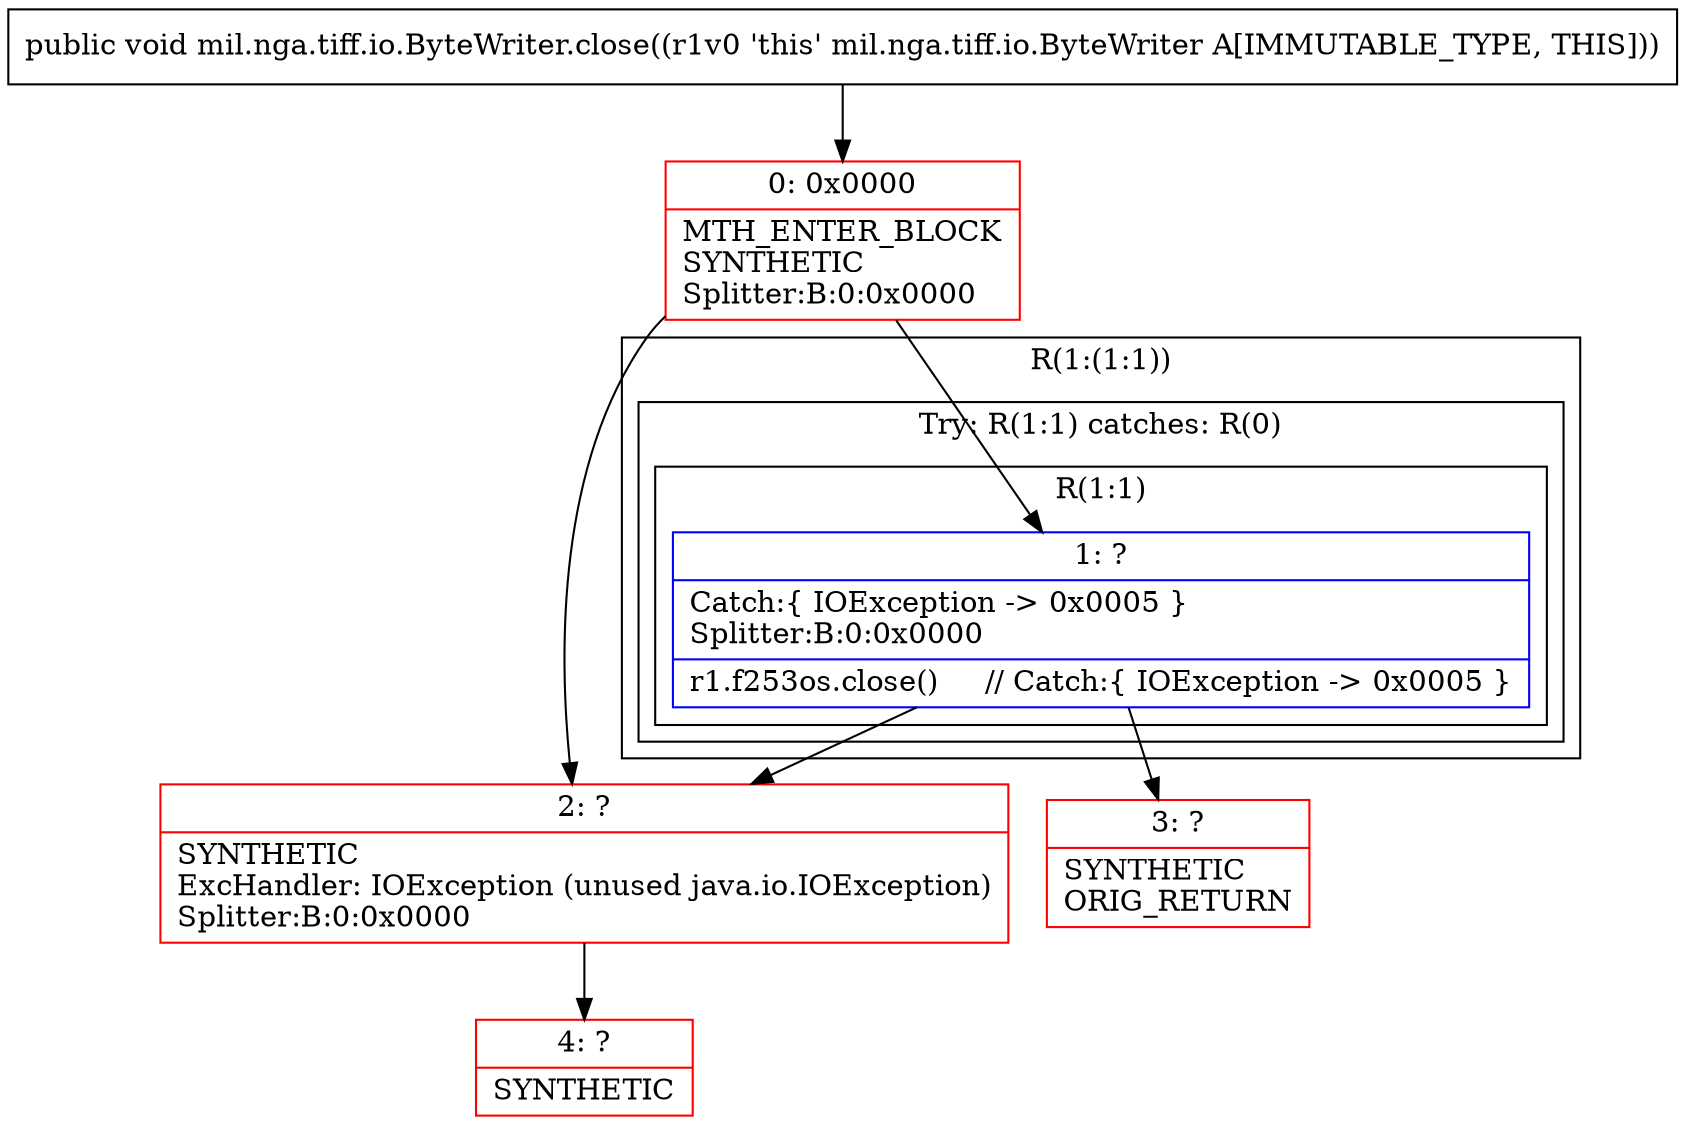 digraph "CFG formil.nga.tiff.io.ByteWriter.close()V" {
subgraph cluster_Region_907137224 {
label = "R(1:(1:1))";
node [shape=record,color=blue];
subgraph cluster_TryCatchRegion_487003487 {
label = "Try: R(1:1) catches: R(0)";
node [shape=record,color=blue];
subgraph cluster_Region_1644790331 {
label = "R(1:1)";
node [shape=record,color=blue];
Node_1 [shape=record,label="{1\:\ ?|Catch:\{ IOException \-\> 0x0005 \}\lSplitter:B:0:0x0000\l|r1.f253os.close()     \/\/ Catch:\{ IOException \-\> 0x0005 \}\l}"];
}
subgraph cluster_Region_526930397 {
label = "R(0) | ExcHandler: IOException (unused java.io.IOException)\l";
node [shape=record,color=blue];
}
}
}
subgraph cluster_Region_526930397 {
label = "R(0) | ExcHandler: IOException (unused java.io.IOException)\l";
node [shape=record,color=blue];
}
Node_0 [shape=record,color=red,label="{0\:\ 0x0000|MTH_ENTER_BLOCK\lSYNTHETIC\lSplitter:B:0:0x0000\l}"];
Node_2 [shape=record,color=red,label="{2\:\ ?|SYNTHETIC\lExcHandler: IOException (unused java.io.IOException)\lSplitter:B:0:0x0000\l}"];
Node_3 [shape=record,color=red,label="{3\:\ ?|SYNTHETIC\lORIG_RETURN\l}"];
Node_4 [shape=record,color=red,label="{4\:\ ?|SYNTHETIC\l}"];
MethodNode[shape=record,label="{public void mil.nga.tiff.io.ByteWriter.close((r1v0 'this' mil.nga.tiff.io.ByteWriter A[IMMUTABLE_TYPE, THIS])) }"];
MethodNode -> Node_0;
Node_1 -> Node_2;
Node_1 -> Node_3;
Node_0 -> Node_1;
Node_0 -> Node_2;
Node_2 -> Node_4;
}

